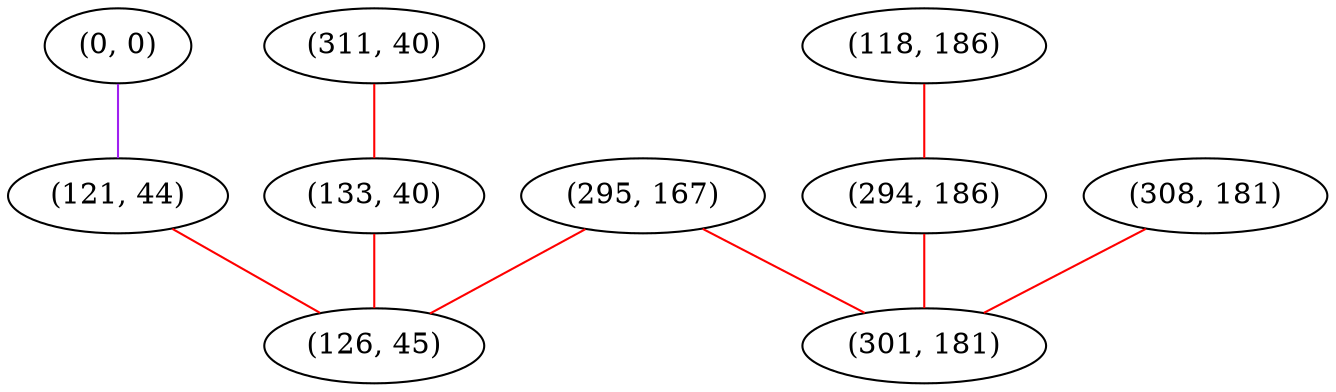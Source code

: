 graph "" {
"(0, 0)";
"(308, 181)";
"(118, 186)";
"(311, 40)";
"(295, 167)";
"(121, 44)";
"(133, 40)";
"(294, 186)";
"(301, 181)";
"(126, 45)";
"(0, 0)" -- "(121, 44)"  [color=purple, key=0, weight=4];
"(308, 181)" -- "(301, 181)"  [color=red, key=0, weight=1];
"(118, 186)" -- "(294, 186)"  [color=red, key=0, weight=1];
"(311, 40)" -- "(133, 40)"  [color=red, key=0, weight=1];
"(295, 167)" -- "(301, 181)"  [color=red, key=0, weight=1];
"(295, 167)" -- "(126, 45)"  [color=red, key=0, weight=1];
"(121, 44)" -- "(126, 45)"  [color=red, key=0, weight=1];
"(133, 40)" -- "(126, 45)"  [color=red, key=0, weight=1];
"(294, 186)" -- "(301, 181)"  [color=red, key=0, weight=1];
}
